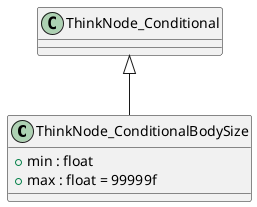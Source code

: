 @startuml
class ThinkNode_ConditionalBodySize {
    + min : float
    + max : float = 99999f
}
ThinkNode_Conditional <|-- ThinkNode_ConditionalBodySize
@enduml

